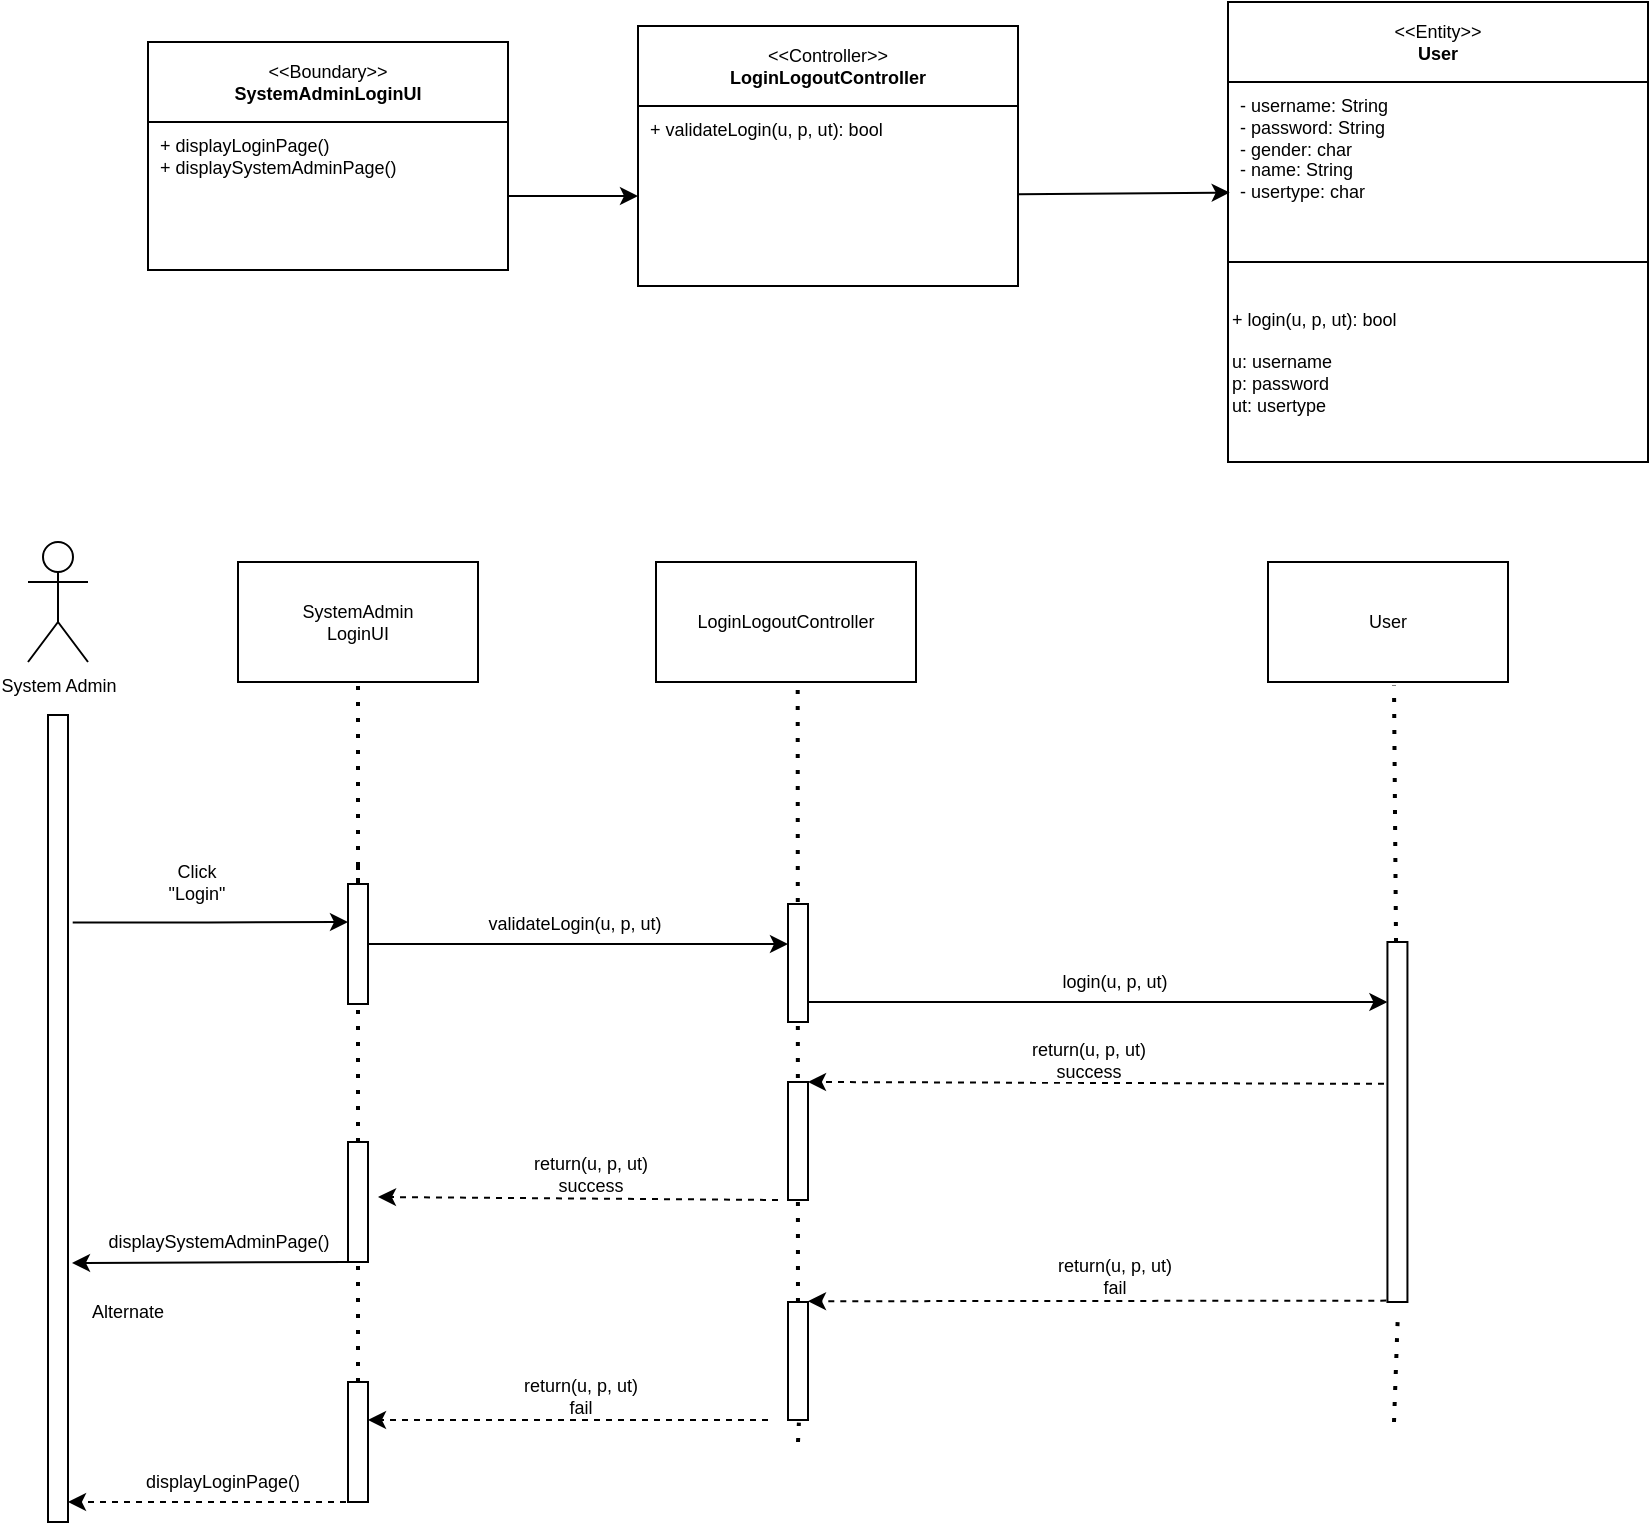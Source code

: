 <mxfile version="22.0.4" type="github" pages="2">
  <diagram name="SystemAdminLogin" id="hzB3vnw-TgfJDQ0SbW98">
    <mxGraphModel dx="1402" dy="771" grid="1" gridSize="10" guides="1" tooltips="1" connect="1" arrows="1" fold="1" page="1" pageScale="1" pageWidth="850" pageHeight="1100" math="0" shadow="0">
      <root>
        <mxCell id="0" />
        <mxCell id="1" parent="0" />
        <mxCell id="SLXy9xRyS5ZVO86qip1l-11" value="" style="rounded=0;whiteSpace=wrap;html=1;dashed=1;strokeColor=#FFFFFF;fontSize=9;" vertex="1" parent="1">
          <mxGeometry x="130" y="860" width="680" height="110" as="geometry" />
        </mxCell>
        <mxCell id="Pf1f-GPJ4pG_dbanzRFX-19" value="" style="endArrow=none;dashed=1;html=1;dashPattern=1 3;strokeWidth=2;rounded=0;fontSize=9;" edge="1" parent="1" source="Pf1f-GPJ4pG_dbanzRFX-28">
          <mxGeometry width="50" height="50" relative="1" as="geometry">
            <mxPoint x="285" y="930" as="sourcePoint" />
            <mxPoint x="285" y="650" as="targetPoint" />
          </mxGeometry>
        </mxCell>
        <mxCell id="Pf1f-GPJ4pG_dbanzRFX-14" value="" style="endArrow=none;dashed=1;html=1;dashPattern=1 3;strokeWidth=2;rounded=0;entryX=0.525;entryY=1.03;entryDx=0;entryDy=0;entryPerimeter=0;fontSize=9;" edge="1" parent="1" source="Pf1f-GPJ4pG_dbanzRFX-8" target="Pf1f-GPJ4pG_dbanzRFX-17">
          <mxGeometry width="50" height="50" relative="1" as="geometry">
            <mxPoint x="803" y="930" as="sourcePoint" />
            <mxPoint x="804.55" y="571" as="targetPoint" />
          </mxGeometry>
        </mxCell>
        <mxCell id="Pf1f-GPJ4pG_dbanzRFX-13" value="" style="endArrow=none;dashed=1;html=1;dashPattern=1 3;strokeWidth=2;rounded=0;entryX=0.545;entryY=1.023;entryDx=0;entryDy=0;entryPerimeter=0;fontSize=9;" edge="1" parent="1" source="SLXy9xRyS5ZVO86qip1l-6" target="Pf1f-GPJ4pG_dbanzRFX-16">
          <mxGeometry width="50" height="50" relative="1" as="geometry">
            <mxPoint x="505" y="940" as="sourcePoint" />
            <mxPoint x="504.83" y="571" as="targetPoint" />
          </mxGeometry>
        </mxCell>
        <mxCell id="Pf1f-GPJ4pG_dbanzRFX-12" value="" style="endArrow=none;dashed=1;html=1;dashPattern=1 3;strokeWidth=2;rounded=0;fontSize=9;" edge="1" parent="1" target="Pf1f-GPJ4pG_dbanzRFX-15">
          <mxGeometry width="50" height="50" relative="1" as="geometry">
            <mxPoint x="285" y="660" as="sourcePoint" />
            <mxPoint x="285" y="570" as="targetPoint" />
          </mxGeometry>
        </mxCell>
        <mxCell id="O3HFnDaN8h5U3pmmsdW3-17" value="&amp;lt;&amp;lt;Boundary&amp;gt;&amp;gt;&lt;br style=&quot;font-size: 9px;&quot;&gt;&lt;b style=&quot;font-size: 9px;&quot;&gt;SystemAdminLoginUI&lt;/b&gt;" style="swimlane;fontStyle=0;childLayout=stackLayout;horizontal=1;startSize=40;fillColor=none;horizontalStack=0;resizeParent=1;resizeParentMax=0;resizeLast=0;collapsible=1;marginBottom=0;whiteSpace=wrap;html=1;fontSize=9;" vertex="1" parent="1">
          <mxGeometry x="180" y="240" width="180" height="114" as="geometry" />
        </mxCell>
        <mxCell id="O3HFnDaN8h5U3pmmsdW3-18" value="+ displayLoginPage()&lt;br style=&quot;font-size: 9px;&quot;&gt;+ displaySystemAdminPage()" style="text;strokeColor=none;fillColor=none;align=left;verticalAlign=top;spacingLeft=4;spacingRight=4;overflow=hidden;rotatable=0;points=[[0,0.5],[1,0.5]];portConstraint=eastwest;whiteSpace=wrap;html=1;fontSize=9;" vertex="1" parent="O3HFnDaN8h5U3pmmsdW3-17">
          <mxGeometry y="40" width="180" height="74" as="geometry" />
        </mxCell>
        <mxCell id="O3HFnDaN8h5U3pmmsdW3-24" value="&amp;lt;&amp;lt;Controller&amp;gt;&amp;gt;&lt;br style=&quot;font-size: 9px;&quot;&gt;&lt;b style=&quot;font-size: 9px;&quot;&gt;LoginLogoutController&lt;/b&gt;" style="swimlane;fontStyle=0;childLayout=stackLayout;horizontal=1;startSize=40;fillColor=none;horizontalStack=0;resizeParent=1;resizeParentMax=0;resizeLast=0;collapsible=1;marginBottom=0;whiteSpace=wrap;html=1;fontSize=9;" vertex="1" parent="1">
          <mxGeometry x="425" y="232" width="190" height="130" as="geometry" />
        </mxCell>
        <mxCell id="O3HFnDaN8h5U3pmmsdW3-25" value="+ validateLogin(u, p, ut): bool&lt;br style=&quot;font-size: 9px;&quot;&gt;" style="text;strokeColor=none;fillColor=none;align=left;verticalAlign=top;spacingLeft=4;spacingRight=4;overflow=hidden;rotatable=0;points=[[0,0.5],[1,0.5]];portConstraint=eastwest;whiteSpace=wrap;html=1;fontSize=9;" vertex="1" parent="O3HFnDaN8h5U3pmmsdW3-24">
          <mxGeometry y="40" width="190" height="90" as="geometry" />
        </mxCell>
        <mxCell id="O3HFnDaN8h5U3pmmsdW3-44" value="" style="endArrow=classic;html=1;rounded=0;entryX=0;entryY=0.5;entryDx=0;entryDy=0;fontSize=9;" edge="1" parent="1" source="O3HFnDaN8h5U3pmmsdW3-18" target="O3HFnDaN8h5U3pmmsdW3-25">
          <mxGeometry width="50" height="50" relative="1" as="geometry">
            <mxPoint x="320" y="300" as="sourcePoint" />
            <mxPoint x="370" y="250" as="targetPoint" />
          </mxGeometry>
        </mxCell>
        <mxCell id="O3HFnDaN8h5U3pmmsdW3-45" value="" style="endArrow=classic;html=1;rounded=0;entryX=0.004;entryY=0.614;entryDx=0;entryDy=0;entryPerimeter=0;fontSize=9;" edge="1" parent="1" source="O3HFnDaN8h5U3pmmsdW3-25" target="O3HFnDaN8h5U3pmmsdW3-49">
          <mxGeometry width="50" height="50" relative="1" as="geometry">
            <mxPoint x="610" y="300" as="sourcePoint" />
            <mxPoint x="720" y="300" as="targetPoint" />
          </mxGeometry>
        </mxCell>
        <mxCell id="O3HFnDaN8h5U3pmmsdW3-52" value="+ login(u, p, ut): bool&lt;br style=&quot;font-size: 9px;&quot;&gt;&lt;br style=&quot;border-color: var(--border-color); font-size: 9px;&quot;&gt;u: username&lt;br style=&quot;border-color: var(--border-color); font-size: 9px;&quot;&gt;p: password&lt;br style=&quot;border-color: var(--border-color); font-size: 9px;&quot;&gt;ut: usertype" style="rounded=0;whiteSpace=wrap;html=1;fillStyle=auto;fillColor=none;align=left;fontSize=9;" vertex="1" parent="1">
          <mxGeometry x="720" y="350" width="210" height="100" as="geometry" />
        </mxCell>
        <mxCell id="O3HFnDaN8h5U3pmmsdW3-48" value="&amp;lt;&amp;lt;Entity&amp;gt;&amp;gt;&lt;b style=&quot;font-size: 9px;&quot;&gt;&lt;br style=&quot;font-size: 9px;&quot;&gt;User&lt;br style=&quot;font-size: 9px;&quot;&gt;&lt;/b&gt;" style="swimlane;fontStyle=0;childLayout=stackLayout;horizontal=1;startSize=40;fillColor=none;horizontalStack=0;resizeParent=1;resizeParentMax=0;resizeLast=0;collapsible=1;marginBottom=0;whiteSpace=wrap;html=1;fontSize=9;" vertex="1" parent="1">
          <mxGeometry x="720" y="220" width="210" height="130" as="geometry" />
        </mxCell>
        <mxCell id="O3HFnDaN8h5U3pmmsdW3-49" value="- username: String&lt;br style=&quot;font-size: 9px;&quot;&gt;- password: String&lt;br style=&quot;font-size: 9px;&quot;&gt;- gender: char&lt;br style=&quot;font-size: 9px;&quot;&gt;- name: String&lt;br style=&quot;font-size: 9px;&quot;&gt;- usertype: char" style="text;strokeColor=none;fillColor=none;align=left;verticalAlign=top;spacingLeft=4;spacingRight=4;overflow=hidden;rotatable=0;points=[[0,0.5],[1,0.5]];portConstraint=eastwest;whiteSpace=wrap;html=1;fontSize=9;" vertex="1" parent="O3HFnDaN8h5U3pmmsdW3-48">
          <mxGeometry y="40" width="210" height="90" as="geometry" />
        </mxCell>
        <mxCell id="Pf1f-GPJ4pG_dbanzRFX-3" value="" style="edgeStyle=orthogonalEdgeStyle;rounded=0;orthogonalLoop=1;jettySize=auto;html=1;exitX=1.235;exitY=0.257;exitDx=0;exitDy=0;exitPerimeter=0;fontSize=9;" edge="1" parent="1" source="SLXy9xRyS5ZVO86qip1l-1">
          <mxGeometry relative="1" as="geometry">
            <mxPoint x="200" y="680" as="sourcePoint" />
            <mxPoint x="280" y="680" as="targetPoint" />
          </mxGeometry>
        </mxCell>
        <mxCell id="Pf1f-GPJ4pG_dbanzRFX-4" value="Click&lt;br style=&quot;font-size: 9px;&quot;&gt;&quot;Login&quot;" style="edgeLabel;html=1;align=center;verticalAlign=middle;resizable=0;points=[];fontSize=9;" vertex="1" connectable="0" parent="Pf1f-GPJ4pG_dbanzRFX-3">
          <mxGeometry x="-0.117" relative="1" as="geometry">
            <mxPoint y="-20" as="offset" />
          </mxGeometry>
        </mxCell>
        <mxCell id="Pf1f-GPJ4pG_dbanzRFX-1" value="System Admin" style="shape=umlActor;verticalLabelPosition=bottom;verticalAlign=top;html=1;outlineConnect=0;fontSize=9;" vertex="1" parent="1">
          <mxGeometry x="120" y="490" width="30" height="60" as="geometry" />
        </mxCell>
        <mxCell id="Pf1f-GPJ4pG_dbanzRFX-6" value="" style="edgeStyle=orthogonalEdgeStyle;rounded=0;orthogonalLoop=1;jettySize=auto;html=1;fontSize=9;" edge="1" parent="1" source="Pf1f-GPJ4pG_dbanzRFX-2" target="Pf1f-GPJ4pG_dbanzRFX-5">
          <mxGeometry relative="1" as="geometry">
            <Array as="points">
              <mxPoint x="510" y="691" />
              <mxPoint x="510" y="691" />
            </Array>
          </mxGeometry>
        </mxCell>
        <mxCell id="Pf1f-GPJ4pG_dbanzRFX-7" value="validateLogin(u, p, ut)" style="edgeLabel;html=1;align=center;verticalAlign=middle;resizable=0;points=[];fontSize=9;" vertex="1" connectable="0" parent="Pf1f-GPJ4pG_dbanzRFX-6">
          <mxGeometry x="-0.018" y="1" relative="1" as="geometry">
            <mxPoint y="-9" as="offset" />
          </mxGeometry>
        </mxCell>
        <mxCell id="Pf1f-GPJ4pG_dbanzRFX-2" value="" style="whiteSpace=wrap;html=1;verticalAlign=top;fontSize=9;" vertex="1" parent="1">
          <mxGeometry x="280" y="661" width="10" height="60" as="geometry" />
        </mxCell>
        <mxCell id="Pf1f-GPJ4pG_dbanzRFX-9" value="" style="edgeStyle=orthogonalEdgeStyle;rounded=0;orthogonalLoop=1;jettySize=auto;html=1;entryX=-0.105;entryY=0.171;entryDx=0;entryDy=0;entryPerimeter=0;exitX=1;exitY=0.831;exitDx=0;exitDy=0;exitPerimeter=0;fontSize=9;" edge="1" parent="1" source="Pf1f-GPJ4pG_dbanzRFX-5">
          <mxGeometry relative="1" as="geometry">
            <mxPoint x="530" y="721" as="sourcePoint" />
            <mxPoint x="799.72" y="720.999" as="targetPoint" />
            <Array as="points">
              <mxPoint x="800" y="720" />
            </Array>
          </mxGeometry>
        </mxCell>
        <mxCell id="Pf1f-GPJ4pG_dbanzRFX-11" value="login(u, p, ut)" style="edgeLabel;html=1;align=center;verticalAlign=middle;resizable=0;points=[];fontSize=9;" vertex="1" connectable="0" parent="Pf1f-GPJ4pG_dbanzRFX-9">
          <mxGeometry x="0.197" y="-2" relative="1" as="geometry">
            <mxPoint x="-21" y="-12" as="offset" />
          </mxGeometry>
        </mxCell>
        <mxCell id="Pf1f-GPJ4pG_dbanzRFX-5" value="" style="whiteSpace=wrap;html=1;verticalAlign=top;fontSize=9;" vertex="1" parent="1">
          <mxGeometry x="500" y="671" width="10" height="59" as="geometry" />
        </mxCell>
        <mxCell id="Pf1f-GPJ4pG_dbanzRFX-15" value="SystemAdmin&lt;br style=&quot;font-size: 9px;&quot;&gt;LoginUI" style="rounded=0;whiteSpace=wrap;html=1;fontSize=9;" vertex="1" parent="1">
          <mxGeometry x="225" y="500" width="120" height="60" as="geometry" />
        </mxCell>
        <mxCell id="Pf1f-GPJ4pG_dbanzRFX-16" value="LoginLogoutController" style="rounded=0;whiteSpace=wrap;html=1;fontSize=9;" vertex="1" parent="1">
          <mxGeometry x="434" y="500" width="130" height="60" as="geometry" />
        </mxCell>
        <mxCell id="Pf1f-GPJ4pG_dbanzRFX-17" value="User" style="rounded=0;whiteSpace=wrap;html=1;fontSize=9;" vertex="1" parent="1">
          <mxGeometry x="740" y="500" width="120" height="60" as="geometry" />
        </mxCell>
        <mxCell id="Pf1f-GPJ4pG_dbanzRFX-22" value="" style="endArrow=classic;html=1;rounded=0;exitX=-0.172;exitY=0.394;exitDx=0;exitDy=0;exitPerimeter=0;entryX=1.343;entryY=0.553;entryDx=0;entryDy=0;entryPerimeter=0;dashed=1;fontSize=9;" edge="1" parent="1" source="Pf1f-GPJ4pG_dbanzRFX-8">
          <mxGeometry width="50" height="50" relative="1" as="geometry">
            <mxPoint x="794.25" y="762.261" as="sourcePoint" />
            <mxPoint x="510.0" y="759.997" as="targetPoint" />
          </mxGeometry>
        </mxCell>
        <mxCell id="Pf1f-GPJ4pG_dbanzRFX-23" value="return(u, p, ut)&lt;br&gt;success" style="edgeLabel;html=1;align=center;verticalAlign=middle;resizable=0;points=[];fontSize=9;" vertex="1" connectable="0" parent="Pf1f-GPJ4pG_dbanzRFX-22">
          <mxGeometry x="-0.06" y="1" relative="1" as="geometry">
            <mxPoint x="-13" y="-13" as="offset" />
          </mxGeometry>
        </mxCell>
        <mxCell id="Pf1f-GPJ4pG_dbanzRFX-24" value="" style="endArrow=classic;html=1;rounded=0;exitX=-0.103;exitY=0.863;exitDx=0;exitDy=0;exitPerimeter=0;entryX=1.2;entryY=0.679;entryDx=0;entryDy=0;entryPerimeter=0;fontSize=9;" edge="1" parent="1" target="SLXy9xRyS5ZVO86qip1l-1">
          <mxGeometry width="50" height="50" relative="1" as="geometry">
            <mxPoint x="280" y="850" as="sourcePoint" />
            <mxPoint x="70" y="850" as="targetPoint" />
          </mxGeometry>
        </mxCell>
        <mxCell id="Pf1f-GPJ4pG_dbanzRFX-25" value="displaySystemAdminPage()" style="edgeLabel;html=1;align=center;verticalAlign=middle;resizable=0;points=[];fontSize=9;" vertex="1" connectable="0" parent="Pf1f-GPJ4pG_dbanzRFX-24">
          <mxGeometry x="-0.06" y="1" relative="1" as="geometry">
            <mxPoint y="-11" as="offset" />
          </mxGeometry>
        </mxCell>
        <mxCell id="Pf1f-GPJ4pG_dbanzRFX-27" value="" style="endArrow=none;dashed=1;html=1;dashPattern=1 3;strokeWidth=2;rounded=0;fontSize=9;" edge="1" parent="1" target="Pf1f-GPJ4pG_dbanzRFX-26">
          <mxGeometry width="50" height="50" relative="1" as="geometry">
            <mxPoint x="285" y="850" as="sourcePoint" />
            <mxPoint x="285" y="650" as="targetPoint" />
          </mxGeometry>
        </mxCell>
        <mxCell id="Pf1f-GPJ4pG_dbanzRFX-26" value="" style="whiteSpace=wrap;html=1;verticalAlign=top;fontSize=9;" vertex="1" parent="1">
          <mxGeometry x="280" y="790" width="10" height="60" as="geometry" />
        </mxCell>
        <mxCell id="Pf1f-GPJ4pG_dbanzRFX-29" value="" style="endArrow=classic;html=1;rounded=0;exitX=-0.01;exitY=0.579;exitDx=0;exitDy=0;exitPerimeter=0;entryX=1.057;entryY=0.604;entryDx=0;entryDy=0;entryPerimeter=0;dashed=1;fontSize=9;" edge="1" parent="1">
          <mxGeometry width="50" height="50" relative="1" as="geometry">
            <mxPoint x="799.15" y="869.311" as="sourcePoint" />
            <mxPoint x="510.0" y="869.626" as="targetPoint" />
          </mxGeometry>
        </mxCell>
        <mxCell id="Pf1f-GPJ4pG_dbanzRFX-30" value="return(u, p, ut)&lt;br style=&quot;border-color: var(--border-color);&quot;&gt;fail" style="edgeLabel;html=1;align=center;verticalAlign=middle;resizable=0;points=[];fontSize=9;" vertex="1" connectable="0" parent="Pf1f-GPJ4pG_dbanzRFX-29">
          <mxGeometry x="-0.06" y="1" relative="1" as="geometry">
            <mxPoint y="-14" as="offset" />
          </mxGeometry>
        </mxCell>
        <mxCell id="Pf1f-GPJ4pG_dbanzRFX-31" value="" style="endArrow=classic;html=1;rounded=0;dashed=1;fontSize=9;" edge="1" parent="1">
          <mxGeometry width="50" height="50" relative="1" as="geometry">
            <mxPoint x="285" y="970" as="sourcePoint" />
            <mxPoint x="140" y="970" as="targetPoint" />
          </mxGeometry>
        </mxCell>
        <mxCell id="Pf1f-GPJ4pG_dbanzRFX-32" value="displayLoginPage()" style="edgeLabel;html=1;align=center;verticalAlign=middle;resizable=0;points=[];fontSize=9;" vertex="1" connectable="0" parent="Pf1f-GPJ4pG_dbanzRFX-31">
          <mxGeometry x="-0.06" y="1" relative="1" as="geometry">
            <mxPoint y="-11" as="offset" />
          </mxGeometry>
        </mxCell>
        <mxCell id="Pf1f-GPJ4pG_dbanzRFX-33" value="" style="endArrow=none;dashed=1;html=1;dashPattern=1 3;strokeWidth=2;rounded=0;fontSize=9;" edge="1" parent="1" target="Pf1f-GPJ4pG_dbanzRFX-28">
          <mxGeometry width="50" height="50" relative="1" as="geometry">
            <mxPoint x="285" y="930" as="sourcePoint" />
            <mxPoint x="285" y="650" as="targetPoint" />
          </mxGeometry>
        </mxCell>
        <mxCell id="Pf1f-GPJ4pG_dbanzRFX-28" value="" style="whiteSpace=wrap;html=1;verticalAlign=top;fontSize=9;" vertex="1" parent="1">
          <mxGeometry x="280" y="910" width="10" height="60" as="geometry" />
        </mxCell>
        <mxCell id="Pf1f-GPJ4pG_dbanzRFX-34" value="" style="endArrow=none;dashed=1;html=1;dashPattern=1 3;strokeWidth=2;rounded=0;entryX=0.525;entryY=1.03;entryDx=0;entryDy=0;entryPerimeter=0;fontSize=9;" edge="1" parent="1" target="Pf1f-GPJ4pG_dbanzRFX-8">
          <mxGeometry width="50" height="50" relative="1" as="geometry">
            <mxPoint x="803" y="930" as="sourcePoint" />
            <mxPoint x="803" y="562" as="targetPoint" />
          </mxGeometry>
        </mxCell>
        <mxCell id="Pf1f-GPJ4pG_dbanzRFX-8" value="" style="whiteSpace=wrap;html=1;verticalAlign=top;movable=1;resizable=1;rotatable=1;deletable=1;editable=1;locked=0;connectable=1;fontSize=9;" vertex="1" parent="1">
          <mxGeometry x="799.72" y="690" width="10" height="180" as="geometry" />
        </mxCell>
        <mxCell id="SLXy9xRyS5ZVO86qip1l-1" value="" style="whiteSpace=wrap;html=1;verticalAlign=top;fontSize=9;" vertex="1" parent="1">
          <mxGeometry x="130" y="576.5" width="10" height="403.5" as="geometry" />
        </mxCell>
        <mxCell id="SLXy9xRyS5ZVO86qip1l-2" value="" style="whiteSpace=wrap;html=1;verticalAlign=top;fontSize=9;" vertex="1" parent="1">
          <mxGeometry x="500" y="760" width="10" height="59" as="geometry" />
        </mxCell>
        <mxCell id="SLXy9xRyS5ZVO86qip1l-3" value="" style="endArrow=classic;html=1;rounded=0;entryX=1.343;entryY=0.553;entryDx=0;entryDy=0;entryPerimeter=0;dashed=1;fontSize=9;" edge="1" parent="1">
          <mxGeometry width="50" height="50" relative="1" as="geometry">
            <mxPoint x="495" y="819" as="sourcePoint" />
            <mxPoint x="295" y="817.497" as="targetPoint" />
          </mxGeometry>
        </mxCell>
        <mxCell id="SLXy9xRyS5ZVO86qip1l-4" value="return(u, p, ut)&lt;br style=&quot;border-color: var(--border-color);&quot;&gt;success" style="edgeLabel;html=1;align=center;verticalAlign=middle;resizable=0;points=[];fontSize=9;" vertex="1" connectable="0" parent="SLXy9xRyS5ZVO86qip1l-3">
          <mxGeometry x="-0.06" y="1" relative="1" as="geometry">
            <mxPoint y="-14" as="offset" />
          </mxGeometry>
        </mxCell>
        <mxCell id="SLXy9xRyS5ZVO86qip1l-7" value="" style="endArrow=none;dashed=1;html=1;dashPattern=1 3;strokeWidth=2;rounded=0;entryX=0.545;entryY=1.023;entryDx=0;entryDy=0;entryPerimeter=0;fontSize=9;" edge="1" parent="1" target="SLXy9xRyS5ZVO86qip1l-6">
          <mxGeometry width="50" height="50" relative="1" as="geometry">
            <mxPoint x="505" y="940" as="sourcePoint" />
            <mxPoint x="505" y="561" as="targetPoint" />
          </mxGeometry>
        </mxCell>
        <mxCell id="SLXy9xRyS5ZVO86qip1l-6" value="" style="whiteSpace=wrap;html=1;verticalAlign=top;fontSize=9;" vertex="1" parent="1">
          <mxGeometry x="500" y="870" width="10" height="59" as="geometry" />
        </mxCell>
        <mxCell id="SLXy9xRyS5ZVO86qip1l-8" value="" style="endArrow=classic;html=1;rounded=0;exitX=-0.01;exitY=0.579;exitDx=0;exitDy=0;exitPerimeter=0;dashed=1;fontSize=9;" edge="1" parent="1">
          <mxGeometry width="50" height="50" relative="1" as="geometry">
            <mxPoint x="490.0" y="929.001" as="sourcePoint" />
            <mxPoint x="290" y="929" as="targetPoint" />
          </mxGeometry>
        </mxCell>
        <mxCell id="SLXy9xRyS5ZVO86qip1l-9" value="return(u, p, ut)&lt;br style=&quot;border-color: var(--border-color);&quot;&gt;fail" style="edgeLabel;html=1;align=center;verticalAlign=middle;resizable=0;points=[];fontSize=9;" vertex="1" connectable="0" parent="SLXy9xRyS5ZVO86qip1l-8">
          <mxGeometry x="-0.06" y="1" relative="1" as="geometry">
            <mxPoint y="-13" as="offset" />
          </mxGeometry>
        </mxCell>
        <mxCell id="SLXy9xRyS5ZVO86qip1l-12" value="Alternate" style="text;html=1;strokeColor=none;fillColor=none;align=center;verticalAlign=middle;whiteSpace=wrap;rounded=0;fontSize=9;" vertex="1" parent="1">
          <mxGeometry x="140" y="860" width="60" height="30" as="geometry" />
        </mxCell>
      </root>
    </mxGraphModel>
  </diagram>
  <diagram id="ayuV4quFEUJsa5RrPppK" name="SystemAdminLogout">
    <mxGraphModel dx="1694" dy="932" grid="1" gridSize="10" guides="1" tooltips="1" connect="1" arrows="1" fold="1" page="1" pageScale="1" pageWidth="850" pageHeight="1100" math="0" shadow="0">
      <root>
        <mxCell id="0" />
        <mxCell id="1" parent="0" />
        <mxCell id="xHKSTduAfZbdzU8Fh9bG-1" value="" style="endArrow=none;dashed=1;html=1;dashPattern=1 3;strokeWidth=2;rounded=0;exitX=0.5;exitY=1;exitDx=0;exitDy=0;" edge="1" parent="1" source="xHKSTduAfZbdzU8Fh9bG-18" target="xHKSTduAfZbdzU8Fh9bG-25">
          <mxGeometry width="50" height="50" relative="1" as="geometry">
            <mxPoint x="285" y="870" as="sourcePoint" />
            <mxPoint x="285" y="570" as="targetPoint" />
          </mxGeometry>
        </mxCell>
        <mxCell id="xHKSTduAfZbdzU8Fh9bG-3" value="" style="endArrow=none;dashed=1;html=1;dashPattern=1 3;strokeWidth=2;rounded=0;" edge="1" parent="1" source="xHKSTduAfZbdzU8Fh9bG-25" target="xHKSTduAfZbdzU8Fh9bG-22">
          <mxGeometry width="50" height="50" relative="1" as="geometry">
            <mxPoint x="285" y="850" as="sourcePoint" />
            <mxPoint x="285" y="570" as="targetPoint" />
          </mxGeometry>
        </mxCell>
        <mxCell id="xHKSTduAfZbdzU8Fh9bG-4" value="&amp;lt;&amp;lt;Boundary&amp;gt;&amp;gt;&lt;br&gt;&lt;b&gt;SystemAdminLogoutUI&lt;/b&gt;" style="swimlane;fontStyle=0;childLayout=stackLayout;horizontal=1;startSize=40;fillColor=none;horizontalStack=0;resizeParent=1;resizeParentMax=0;resizeLast=0;collapsible=1;marginBottom=0;whiteSpace=wrap;html=1;" vertex="1" parent="1">
          <mxGeometry x="175" y="340" width="220" height="114" as="geometry">
            <mxRectangle x="590" y="220" width="170" height="40" as="alternateBounds" />
          </mxGeometry>
        </mxCell>
        <mxCell id="xHKSTduAfZbdzU8Fh9bG-5" value="+session_destroy()&lt;br&gt;+displaySystemAdminPage()" style="text;strokeColor=none;fillColor=none;align=left;verticalAlign=top;spacingLeft=4;spacingRight=4;overflow=hidden;rotatable=0;points=[[0,0.5],[1,0.5]];portConstraint=eastwest;whiteSpace=wrap;html=1;" vertex="1" parent="xHKSTduAfZbdzU8Fh9bG-4">
          <mxGeometry y="40" width="220" height="74" as="geometry" />
        </mxCell>
        <mxCell id="xHKSTduAfZbdzU8Fh9bG-13" value="" style="edgeStyle=orthogonalEdgeStyle;rounded=0;orthogonalLoop=1;jettySize=auto;html=1;" edge="1" parent="1">
          <mxGeometry relative="1" as="geometry">
            <mxPoint x="200" y="680" as="sourcePoint" />
            <mxPoint x="280" y="680" as="targetPoint" />
          </mxGeometry>
        </mxCell>
        <mxCell id="xHKSTduAfZbdzU8Fh9bG-14" value="Click&lt;br&gt;&quot;Logout&quot;" style="edgeLabel;html=1;align=center;verticalAlign=middle;resizable=0;points=[];" vertex="1" connectable="0" parent="xHKSTduAfZbdzU8Fh9bG-13">
          <mxGeometry x="-0.117" relative="1" as="geometry">
            <mxPoint y="-20" as="offset" />
          </mxGeometry>
        </mxCell>
        <mxCell id="xHKSTduAfZbdzU8Fh9bG-15" value="System Admin" style="shape=umlActor;verticalLabelPosition=bottom;verticalAlign=top;html=1;outlineConnect=0;" vertex="1" parent="1">
          <mxGeometry x="170" y="640" width="30" height="60" as="geometry" />
        </mxCell>
        <mxCell id="xHKSTduAfZbdzU8Fh9bG-18" value="" style="whiteSpace=wrap;html=1;verticalAlign=top;" vertex="1" parent="1">
          <mxGeometry x="280" y="661" width="10" height="60" as="geometry" />
        </mxCell>
        <mxCell id="xHKSTduAfZbdzU8Fh9bG-22" value="SystemAdmin&lt;br&gt;LoginUI" style="rounded=0;whiteSpace=wrap;html=1;" vertex="1" parent="1">
          <mxGeometry x="225" y="500" width="120" height="60" as="geometry" />
        </mxCell>
        <mxCell id="xHKSTduAfZbdzU8Fh9bG-25" value="" style="whiteSpace=wrap;html=1;verticalAlign=top;" vertex="1" parent="1">
          <mxGeometry x="280" y="590" width="10" height="60" as="geometry" />
        </mxCell>
        <mxCell id="xHKSTduAfZbdzU8Fh9bG-26" value="" style="endArrow=classic;html=1;rounded=0;entryX=1;entryY=0;entryDx=0;entryDy=0;exitX=0.429;exitY=-0.055;exitDx=0;exitDy=0;exitPerimeter=0;" edge="1" parent="1" source="xHKSTduAfZbdzU8Fh9bG-25" target="xHKSTduAfZbdzU8Fh9bG-25">
          <mxGeometry width="50" height="50" relative="1" as="geometry">
            <mxPoint x="290" y="570" as="sourcePoint" />
            <mxPoint x="300" y="600" as="targetPoint" />
            <Array as="points">
              <mxPoint x="284" y="570" />
              <mxPoint x="320" y="570" />
              <mxPoint x="320" y="590" />
            </Array>
          </mxGeometry>
        </mxCell>
        <mxCell id="xHKSTduAfZbdzU8Fh9bG-27" value="displaySystemAdminPage()" style="edgeLabel;html=1;align=center;verticalAlign=middle;resizable=0;points=[];" vertex="1" connectable="0" parent="xHKSTduAfZbdzU8Fh9bG-26">
          <mxGeometry x="-0.005" relative="1" as="geometry">
            <mxPoint x="72" y="8" as="offset" />
          </mxGeometry>
        </mxCell>
        <mxCell id="xHKSTduAfZbdzU8Fh9bG-38" value="" style="endArrow=none;dashed=1;html=1;dashPattern=1 3;strokeWidth=2;rounded=0;" edge="1" parent="1">
          <mxGeometry width="50" height="50" relative="1" as="geometry">
            <mxPoint x="285" y="930" as="sourcePoint" />
            <mxPoint x="285" y="930" as="targetPoint" />
          </mxGeometry>
        </mxCell>
        <mxCell id="xHKSTduAfZbdzU8Fh9bG-42" value="" style="endArrow=classic;html=1;rounded=0;entryX=1;entryY=0;entryDx=0;entryDy=0;exitX=0.429;exitY=-0.055;exitDx=0;exitDy=0;exitPerimeter=0;" edge="1" parent="1">
          <mxGeometry width="50" height="50" relative="1" as="geometry">
            <mxPoint x="290" y="717" as="sourcePoint" />
            <mxPoint x="296" y="720" as="targetPoint" />
            <Array as="points">
              <mxPoint x="290" y="700" />
              <mxPoint x="326" y="700" />
              <mxPoint x="326" y="720" />
            </Array>
          </mxGeometry>
        </mxCell>
        <mxCell id="xHKSTduAfZbdzU8Fh9bG-43" value="Session_destroy()" style="edgeLabel;html=1;align=center;verticalAlign=middle;resizable=0;points=[];" vertex="1" connectable="0" parent="xHKSTduAfZbdzU8Fh9bG-42">
          <mxGeometry x="-0.005" relative="1" as="geometry">
            <mxPoint x="51" y="8" as="offset" />
          </mxGeometry>
        </mxCell>
      </root>
    </mxGraphModel>
  </diagram>
</mxfile>

